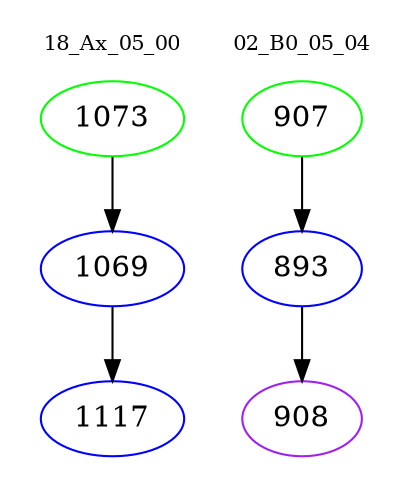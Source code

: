 digraph{
subgraph cluster_0 {
color = white
label = "18_Ax_05_00";
fontsize=10;
T0_1073 [label="1073", color="green"]
T0_1073 -> T0_1069 [color="black"]
T0_1069 [label="1069", color="blue"]
T0_1069 -> T0_1117 [color="black"]
T0_1117 [label="1117", color="blue"]
}
subgraph cluster_1 {
color = white
label = "02_B0_05_04";
fontsize=10;
T1_907 [label="907", color="green"]
T1_907 -> T1_893 [color="black"]
T1_893 [label="893", color="blue"]
T1_893 -> T1_908 [color="black"]
T1_908 [label="908", color="purple"]
}
}
